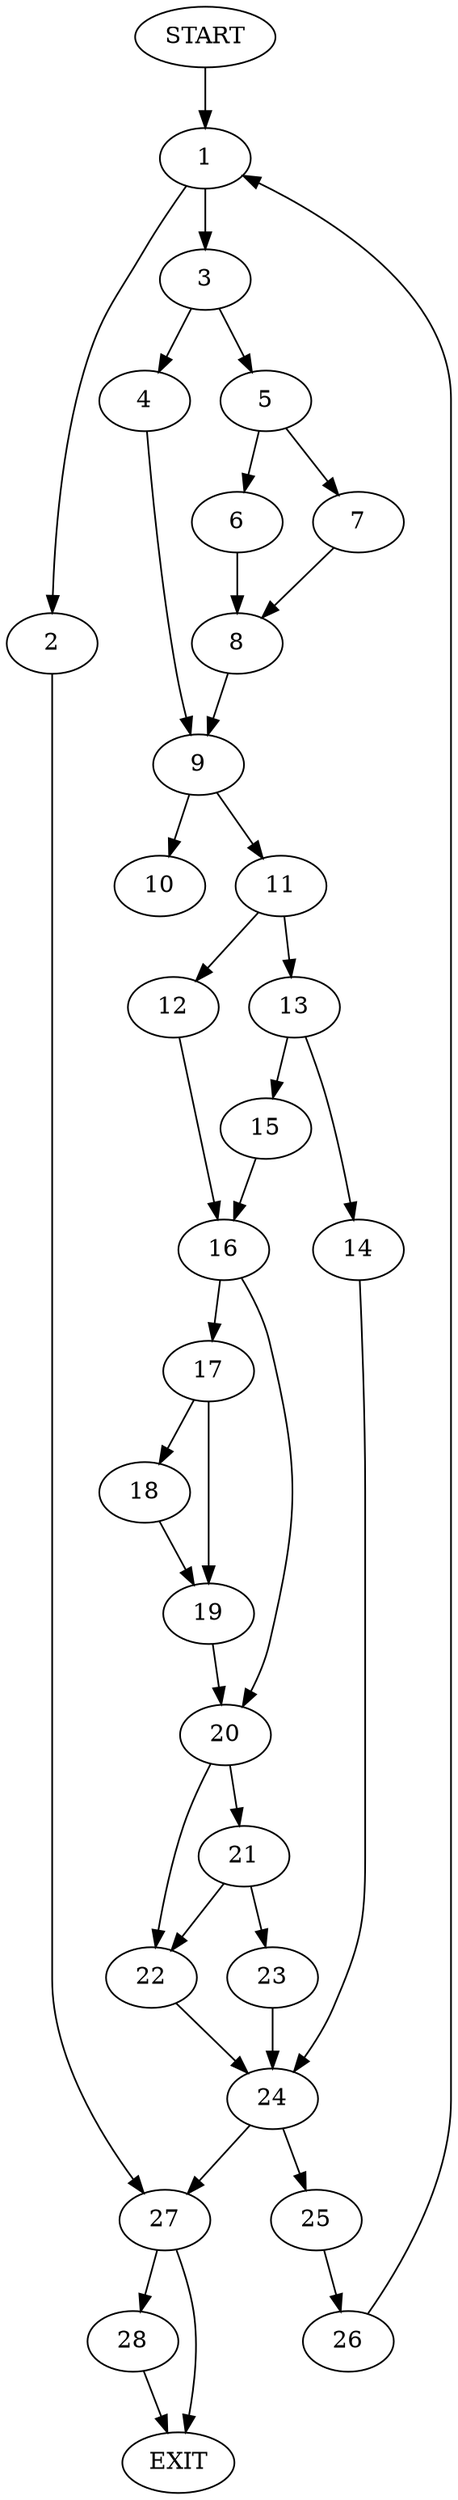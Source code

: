digraph { 
0 [label="START"];
1;
2;
3;
4;
5;
6;
7;
8;
9;
10;
11;
12;
13;
14;
15;
16;
17;
18;
19;
20;
21;
22;
23;
24;
25;
26;
27;
28;
29[label="EXIT"];
0 -> 1;
1 -> 3;
1 -> 2;
2 -> 27;
3 -> 4;
3 -> 5;
4 -> 9;
5 -> 6;
5 -> 7;
6 -> 8;
7 -> 8;
8 -> 9;
9 -> 10;
9 -> 11;
11 -> 12;
11 -> 13;
12 -> 16;
13 -> 14;
13 -> 15;
14 -> 24;
15 -> 16;
16 -> 20;
16 -> 17;
17 -> 19;
17 -> 18;
18 -> 19;
19 -> 20;
20 -> 22;
20 -> 21;
21 -> 22;
21 -> 23;
22 -> 24;
23 -> 24;
24 -> 27;
24 -> 25;
25 -> 26;
26 -> 1;
27 -> 29;
27 -> 28;
28 -> 29;
}